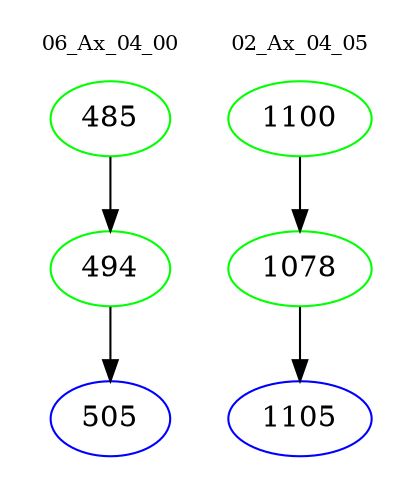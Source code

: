 digraph{
subgraph cluster_0 {
color = white
label = "06_Ax_04_00";
fontsize=10;
T0_485 [label="485", color="green"]
T0_485 -> T0_494 [color="black"]
T0_494 [label="494", color="green"]
T0_494 -> T0_505 [color="black"]
T0_505 [label="505", color="blue"]
}
subgraph cluster_1 {
color = white
label = "02_Ax_04_05";
fontsize=10;
T1_1100 [label="1100", color="green"]
T1_1100 -> T1_1078 [color="black"]
T1_1078 [label="1078", color="green"]
T1_1078 -> T1_1105 [color="black"]
T1_1105 [label="1105", color="blue"]
}
}
